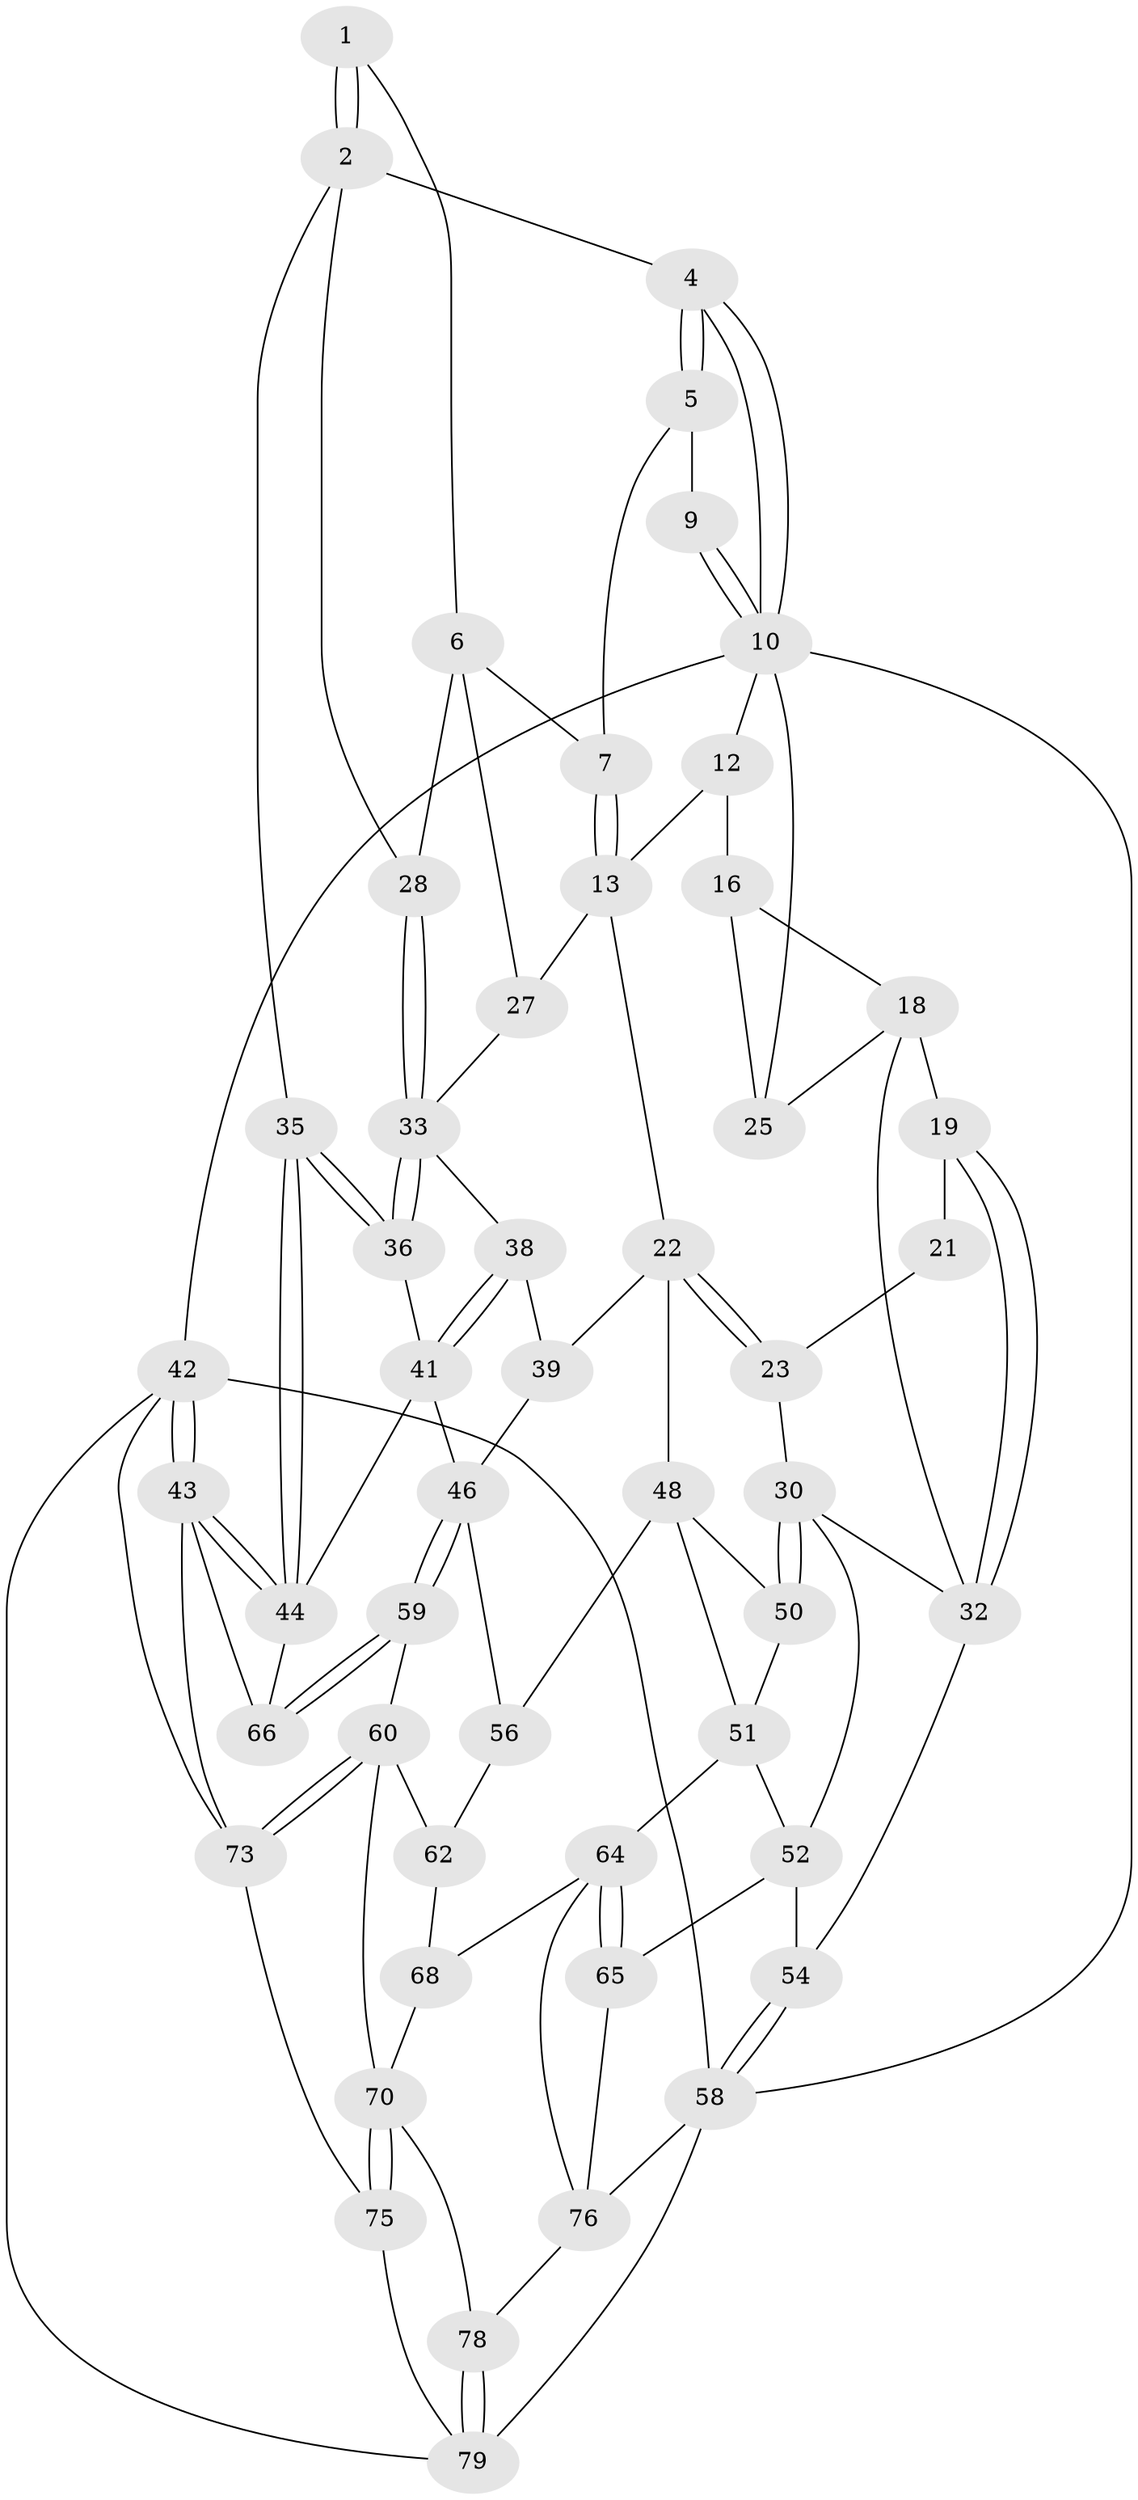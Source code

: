 // original degree distribution, {3: 0.04878048780487805, 5: 0.5609756097560976, 4: 0.18292682926829268, 6: 0.2073170731707317}
// Generated by graph-tools (version 1.1) at 2025/11/02/27/25 16:11:59]
// undirected, 51 vertices, 111 edges
graph export_dot {
graph [start="1"]
  node [color=gray90,style=filled];
  1 [pos="+0.9195850512138372+0.1074906197590452"];
  2 [pos="+1+0.16000024950732397",super="+3"];
  4 [pos="+1+0"];
  5 [pos="+0.8314304960647475+0.04571693499066384",super="+8"];
  6 [pos="+0.8163007247142147+0.15963758721171595",super="+26"];
  7 [pos="+0.733285204439508+0.03209094393008543"];
  9 [pos="+0.6404556090469126+0"];
  10 [pos="+1+0",super="+11"];
  12 [pos="+0.46298547854159755+0",super="+15"];
  13 [pos="+0.6497279883752067+0.2770152386436857",super="+14"];
  16 [pos="+0.31756478724758525+0.06149938547782203",super="+17"];
  18 [pos="+0.12153895289040981+0.18039957602847426",super="+29"];
  19 [pos="+0.12196665049771094+0.25920048878743784",super="+20"];
  21 [pos="+0.27971072902683947+0.1243382488079134",super="+24"];
  22 [pos="+0.476219745320305+0.35805405006364854",super="+40"];
  23 [pos="+0.4680950245883414+0.35998086867665374"];
  25 [pos="+0+0"];
  27 [pos="+0.7094052967259961+0.28819003873208726"];
  28 [pos="+0.9338326396417019+0.2529367164466472"];
  30 [pos="+0.3392848755194097+0.42845246421842886",super="+31"];
  32 [pos="+0.018728602649385567+0.38570708568903034",super="+37"];
  33 [pos="+0.8988565394344405+0.3636118212410618",super="+34"];
  35 [pos="+1+0.5872140943462792"];
  36 [pos="+0.9632678144779762+0.4812125946593449"];
  38 [pos="+0.7635545190336186+0.4849350858810328"];
  39 [pos="+0.6554994237969395+0.4909557003526573"];
  41 [pos="+0.8143183863666968+0.529325099589033",super="+45"];
  42 [pos="+1+1",super="+82"];
  43 [pos="+1+1",super="+72"];
  44 [pos="+1+0.6715403533445452",super="+55"];
  46 [pos="+0.7930127474513694+0.6513392638144185",super="+47"];
  48 [pos="+0.5066922167068988+0.6238034274364918",super="+49"];
  50 [pos="+0.2812372729316372+0.5703101433982506"];
  51 [pos="+0.2626073093692361+0.6023308088859125",super="+63"];
  52 [pos="+0.1690502045994292+0.6138365525499012",super="+53"];
  54 [pos="+0+0.8230558928496224"];
  56 [pos="+0.6781225456955873+0.6421071020269703",super="+57"];
  58 [pos="+0+1",super="+80"];
  59 [pos="+0.7392650884565881+0.7522497736643253"];
  60 [pos="+0.7065820908293333+0.7743277311863657",super="+61"];
  62 [pos="+0.6619010726953284+0.7183573710381959",super="+67"];
  64 [pos="+0.31266520586464874+0.774833185140069",super="+69"];
  65 [pos="+0.16426090963032552+0.823865805480512"];
  66 [pos="+0.8889335376020994+0.8430381187326023"];
  68 [pos="+0.5036575985830234+0.6508157939211054"];
  70 [pos="+0.671396453845658+0.7810579124353406",super="+71"];
  73 [pos="+0.8097085657507694+0.9707114031597776",super="+74"];
  75 [pos="+0.6909909159046116+0.9207311285690575"];
  76 [pos="+0.41133243759281246+0.8736768628134385",super="+77"];
  78 [pos="+0.5520273103917507+0.8725301493408146"];
  79 [pos="+0.5561783936409938+0.8799715740552663",super="+81"];
  1 -- 2;
  1 -- 2;
  1 -- 6;
  2 -- 28;
  2 -- 35;
  2 -- 4;
  4 -- 5;
  4 -- 5;
  4 -- 10;
  4 -- 10;
  5 -- 9;
  5 -- 7;
  6 -- 7;
  6 -- 27;
  6 -- 28;
  7 -- 13;
  7 -- 13;
  9 -- 10;
  9 -- 10;
  10 -- 42;
  10 -- 25;
  10 -- 58;
  10 -- 12;
  12 -- 16;
  12 -- 13;
  13 -- 27;
  13 -- 22;
  16 -- 25;
  16 -- 18;
  18 -- 19;
  18 -- 25;
  18 -- 32;
  19 -- 32;
  19 -- 32;
  19 -- 21 [weight=2];
  21 -- 23;
  22 -- 23;
  22 -- 23;
  22 -- 48;
  22 -- 39;
  23 -- 30;
  27 -- 33;
  28 -- 33;
  28 -- 33;
  30 -- 50;
  30 -- 50;
  30 -- 32;
  30 -- 52;
  32 -- 54;
  33 -- 36;
  33 -- 36;
  33 -- 38;
  35 -- 36;
  35 -- 36;
  35 -- 44;
  35 -- 44;
  36 -- 41;
  38 -- 39;
  38 -- 41;
  38 -- 41;
  39 -- 46;
  41 -- 46;
  41 -- 44;
  42 -- 43;
  42 -- 43;
  42 -- 58;
  42 -- 79;
  42 -- 73;
  43 -- 44;
  43 -- 44;
  43 -- 73;
  43 -- 66;
  44 -- 66;
  46 -- 59;
  46 -- 59;
  46 -- 56;
  48 -- 56;
  48 -- 50;
  48 -- 51;
  50 -- 51;
  51 -- 52;
  51 -- 64;
  52 -- 65;
  52 -- 54;
  54 -- 58;
  54 -- 58;
  56 -- 62 [weight=2];
  58 -- 79;
  58 -- 76;
  59 -- 60;
  59 -- 66;
  59 -- 66;
  60 -- 73;
  60 -- 73;
  60 -- 62;
  60 -- 70;
  62 -- 68;
  64 -- 65;
  64 -- 65;
  64 -- 68;
  64 -- 76;
  65 -- 76;
  68 -- 70;
  70 -- 75;
  70 -- 75;
  70 -- 78;
  73 -- 75;
  75 -- 79;
  76 -- 78;
  78 -- 79;
  78 -- 79;
}
